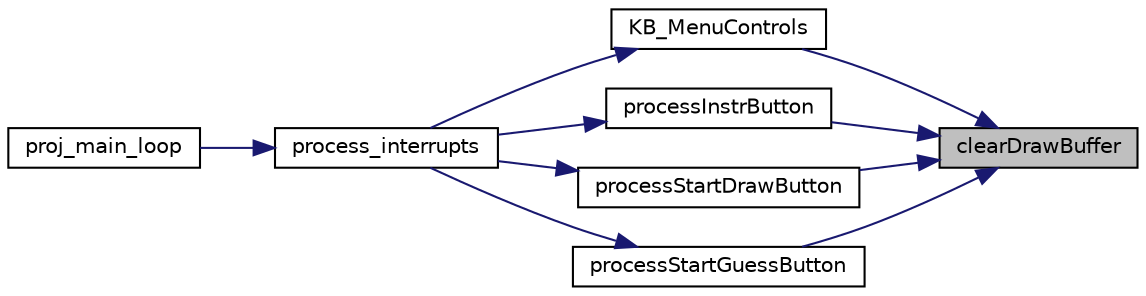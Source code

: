 digraph "clearDrawBuffer"
{
 // LATEX_PDF_SIZE
  edge [fontname="Helvetica",fontsize="10",labelfontname="Helvetica",labelfontsize="10"];
  node [fontname="Helvetica",fontsize="10",shape=record];
  rankdir="RL";
  Node1 [label="clearDrawBuffer",height=0.2,width=0.4,color="black", fillcolor="grey75", style="filled", fontcolor="black",tooltip="This function fills the buffer with the color white."];
  Node1 -> Node2 [dir="back",color="midnightblue",fontsize="10",style="solid"];
  Node2 [label="KB_MenuControls",height=0.2,width=0.4,color="black", fillcolor="white", style="filled",URL="$menu_8c.html#a0003deda87fcc4090e53c2775f163144",tooltip="This function process the pressing of jeys by the player and realizes the function correct action for..."];
  Node2 -> Node3 [dir="back",color="midnightblue",fontsize="10",style="solid"];
  Node3 [label="process_interrupts",height=0.2,width=0.4,color="black", fillcolor="white", style="filled",URL="$main_8c.html#a9c74859d9e32b26fca9274d294eff910",tooltip=" "];
  Node3 -> Node4 [dir="back",color="midnightblue",fontsize="10",style="solid"];
  Node4 [label="proj_main_loop",height=0.2,width=0.4,color="black", fillcolor="white", style="filled",URL="$main_8c.html#a2a16f651eccbd248e1ad3b3b924b143b",tooltip=" "];
  Node1 -> Node5 [dir="back",color="midnightblue",fontsize="10",style="solid"];
  Node5 [label="processInstrButton",height=0.2,width=0.4,color="black", fillcolor="white", style="filled",URL="$menu_8c.html#ab859ac644122c981608478833cf4b7ee",tooltip="This function detects it the player is pressing the instruction button and if the press if valid...."];
  Node5 -> Node3 [dir="back",color="midnightblue",fontsize="10",style="solid"];
  Node1 -> Node6 [dir="back",color="midnightblue",fontsize="10",style="solid"];
  Node6 [label="processStartDrawButton",height=0.2,width=0.4,color="black", fillcolor="white", style="filled",URL="$menu_8c.html#a6a4c43846a973f849b2027363176dcb2",tooltip="This function detects it the player is pressing the draw button and if the press if valid...."];
  Node6 -> Node3 [dir="back",color="midnightblue",fontsize="10",style="solid"];
  Node1 -> Node7 [dir="back",color="midnightblue",fontsize="10",style="solid"];
  Node7 [label="processStartGuessButton",height=0.2,width=0.4,color="black", fillcolor="white", style="filled",URL="$menu_8c.html#aad86b088b468df45161d1bb04697f5fa",tooltip="This function detects it the player is pressing the guess button and if the press if valid...."];
  Node7 -> Node3 [dir="back",color="midnightblue",fontsize="10",style="solid"];
}
